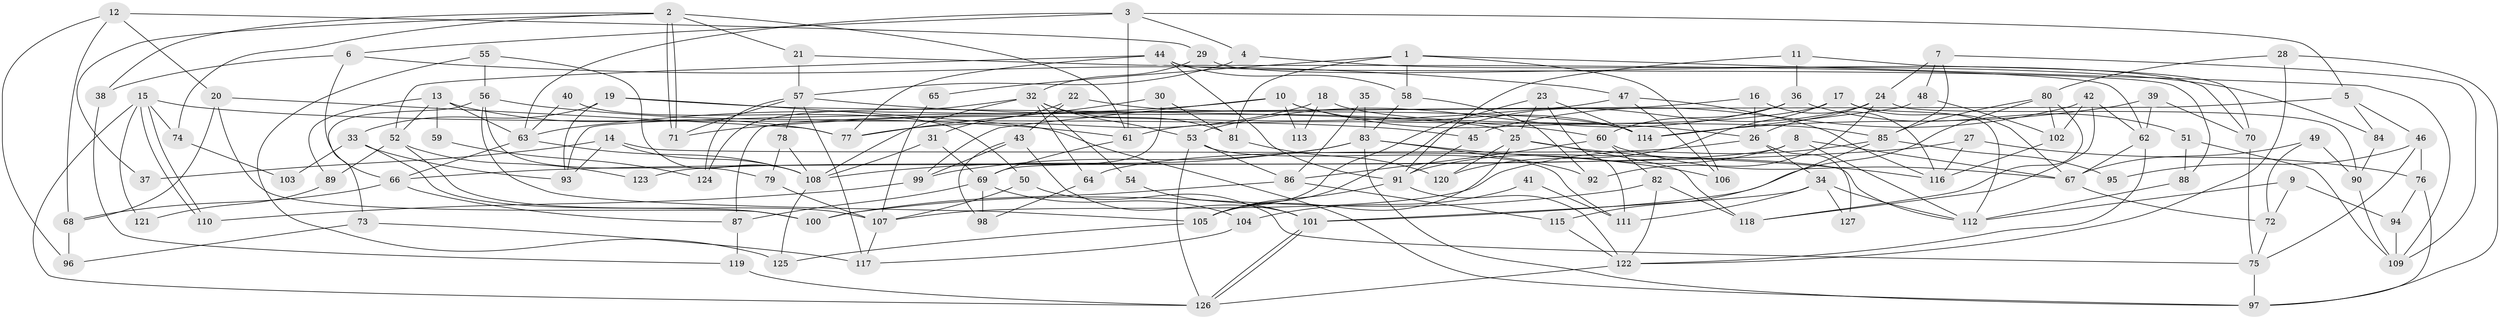 // coarse degree distribution, {8: 0.039473684210526314, 10: 0.02631578947368421, 5: 0.14473684210526316, 3: 0.2631578947368421, 6: 0.11842105263157894, 9: 0.039473684210526314, 4: 0.14473684210526316, 12: 0.013157894736842105, 11: 0.039473684210526314, 7: 0.05263157894736842, 2: 0.10526315789473684, 13: 0.013157894736842105}
// Generated by graph-tools (version 1.1) at 2025/19/03/04/25 18:19:01]
// undirected, 127 vertices, 254 edges
graph export_dot {
graph [start="1"]
  node [color=gray90,style=filled];
  1;
  2;
  3;
  4;
  5;
  6;
  7;
  8;
  9;
  10;
  11;
  12;
  13;
  14;
  15;
  16;
  17;
  18;
  19;
  20;
  21;
  22;
  23;
  24;
  25;
  26;
  27;
  28;
  29;
  30;
  31;
  32;
  33;
  34;
  35;
  36;
  37;
  38;
  39;
  40;
  41;
  42;
  43;
  44;
  45;
  46;
  47;
  48;
  49;
  50;
  51;
  52;
  53;
  54;
  55;
  56;
  57;
  58;
  59;
  60;
  61;
  62;
  63;
  64;
  65;
  66;
  67;
  68;
  69;
  70;
  71;
  72;
  73;
  74;
  75;
  76;
  77;
  78;
  79;
  80;
  81;
  82;
  83;
  84;
  85;
  86;
  87;
  88;
  89;
  90;
  91;
  92;
  93;
  94;
  95;
  96;
  97;
  98;
  99;
  100;
  101;
  102;
  103;
  104;
  105;
  106;
  107;
  108;
  109;
  110;
  111;
  112;
  113;
  114;
  115;
  116;
  117;
  118;
  119;
  120;
  121;
  122;
  123;
  124;
  125;
  126;
  127;
  1 -- 81;
  1 -- 106;
  1 -- 58;
  1 -- 65;
  1 -- 109;
  2 -- 61;
  2 -- 71;
  2 -- 71;
  2 -- 21;
  2 -- 37;
  2 -- 38;
  2 -- 74;
  3 -- 61;
  3 -- 63;
  3 -- 4;
  3 -- 5;
  3 -- 6;
  4 -- 84;
  4 -- 57;
  5 -- 87;
  5 -- 46;
  5 -- 84;
  6 -- 66;
  6 -- 38;
  6 -- 47;
  7 -- 85;
  7 -- 48;
  7 -- 24;
  7 -- 109;
  8 -- 91;
  8 -- 112;
  8 -- 67;
  8 -- 123;
  9 -- 72;
  9 -- 112;
  9 -- 94;
  10 -- 26;
  10 -- 114;
  10 -- 63;
  10 -- 99;
  10 -- 113;
  11 -- 70;
  11 -- 91;
  11 -- 36;
  12 -- 68;
  12 -- 29;
  12 -- 20;
  12 -- 96;
  13 -- 52;
  13 -- 77;
  13 -- 59;
  13 -- 63;
  13 -- 89;
  14 -- 112;
  14 -- 108;
  14 -- 37;
  14 -- 93;
  15 -- 110;
  15 -- 110;
  15 -- 126;
  15 -- 45;
  15 -- 74;
  15 -- 121;
  16 -- 93;
  16 -- 116;
  16 -- 26;
  17 -- 112;
  17 -- 67;
  17 -- 61;
  17 -- 120;
  18 -- 85;
  18 -- 77;
  18 -- 113;
  19 -- 97;
  19 -- 93;
  19 -- 25;
  19 -- 33;
  20 -- 100;
  20 -- 68;
  20 -- 77;
  21 -- 57;
  21 -- 62;
  22 -- 31;
  22 -- 43;
  22 -- 114;
  23 -- 111;
  23 -- 25;
  23 -- 105;
  23 -- 114;
  24 -- 105;
  24 -- 26;
  24 -- 90;
  24 -- 92;
  25 -- 118;
  25 -- 105;
  25 -- 116;
  25 -- 120;
  26 -- 34;
  26 -- 64;
  26 -- 127;
  27 -- 116;
  27 -- 66;
  27 -- 76;
  28 -- 122;
  28 -- 97;
  28 -- 80;
  29 -- 70;
  29 -- 32;
  30 -- 77;
  30 -- 81;
  30 -- 69;
  31 -- 108;
  31 -- 69;
  32 -- 53;
  32 -- 108;
  32 -- 54;
  32 -- 64;
  32 -- 81;
  32 -- 124;
  33 -- 100;
  33 -- 93;
  33 -- 103;
  34 -- 101;
  34 -- 111;
  34 -- 112;
  34 -- 127;
  35 -- 83;
  35 -- 86;
  36 -- 60;
  36 -- 51;
  36 -- 53;
  38 -- 119;
  39 -- 62;
  39 -- 114;
  39 -- 70;
  40 -- 63;
  40 -- 50;
  41 -- 111;
  41 -- 104;
  42 -- 62;
  42 -- 102;
  42 -- 45;
  42 -- 118;
  43 -- 101;
  43 -- 99;
  43 -- 98;
  44 -- 58;
  44 -- 91;
  44 -- 52;
  44 -- 77;
  44 -- 88;
  45 -- 91;
  46 -- 76;
  46 -- 75;
  46 -- 95;
  47 -- 71;
  47 -- 106;
  47 -- 116;
  48 -- 102;
  48 -- 114;
  49 -- 90;
  49 -- 67;
  49 -- 72;
  50 -- 75;
  50 -- 107;
  51 -- 109;
  51 -- 88;
  52 -- 107;
  52 -- 89;
  52 -- 123;
  53 -- 126;
  53 -- 86;
  53 -- 111;
  54 -- 101;
  55 -- 56;
  55 -- 125;
  55 -- 108;
  56 -- 105;
  56 -- 61;
  56 -- 73;
  56 -- 79;
  57 -- 60;
  57 -- 71;
  57 -- 78;
  57 -- 117;
  57 -- 124;
  58 -- 83;
  58 -- 92;
  59 -- 124;
  60 -- 86;
  60 -- 67;
  60 -- 82;
  61 -- 69;
  62 -- 67;
  62 -- 122;
  63 -- 66;
  63 -- 108;
  64 -- 98;
  65 -- 107;
  66 -- 87;
  66 -- 68;
  67 -- 72;
  68 -- 96;
  69 -- 98;
  69 -- 87;
  69 -- 104;
  70 -- 75;
  72 -- 75;
  73 -- 96;
  73 -- 117;
  74 -- 103;
  75 -- 97;
  76 -- 94;
  76 -- 97;
  78 -- 108;
  78 -- 79;
  79 -- 107;
  80 -- 118;
  80 -- 85;
  80 -- 101;
  80 -- 102;
  81 -- 120;
  82 -- 122;
  82 -- 100;
  82 -- 118;
  83 -- 92;
  83 -- 108;
  83 -- 97;
  83 -- 99;
  83 -- 106;
  84 -- 90;
  85 -- 107;
  85 -- 95;
  85 -- 115;
  86 -- 115;
  86 -- 100;
  87 -- 119;
  88 -- 112;
  89 -- 121;
  90 -- 109;
  91 -- 105;
  91 -- 122;
  94 -- 109;
  99 -- 110;
  101 -- 126;
  101 -- 126;
  102 -- 116;
  104 -- 117;
  105 -- 125;
  107 -- 117;
  108 -- 125;
  115 -- 122;
  119 -- 126;
  122 -- 126;
}
